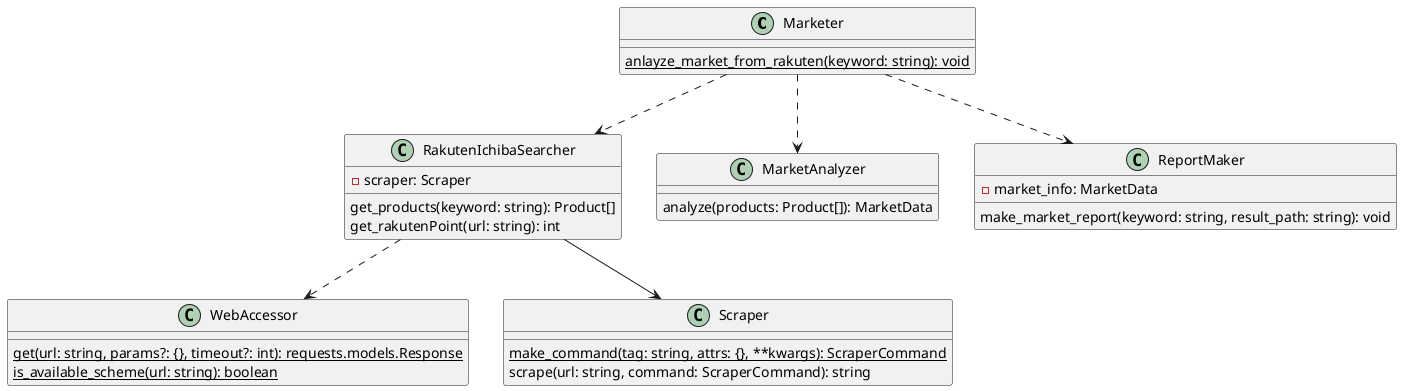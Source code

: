 @startuml

class Marketer {
    {static} anlayze_market_from_rakuten(keyword: string): void
}

class RakutenIchibaSearcher {
    - scraper: Scraper
    get_products(keyword: string): Product[]
    get_rakutenPoint(url: string): int
}

class MarketAnalyzer {
    analyze(products: Product[]): MarketData
}

class ReportMaker {
    - market_info: MarketData
    make_market_report(keyword: string, result_path: string): void
}

class WebAccessor {
    {static} get(url: string, params?: {}, timeout?: int): requests.models.Response
    {static} is_available_scheme(url: string): boolean
}

class Scraper {
    {static} make_command(tag: string, attrs: {}, **kwargs): ScraperCommand
    scrape(url: string, command: ScraperCommand): string
}

Marketer ..> RakutenIchibaSearcher
Marketer ..> MarketAnalyzer
Marketer ..> ReportMaker
RakutenIchibaSearcher ..> WebAccessor
RakutenIchibaSearcher --> Scraper

@enduml
